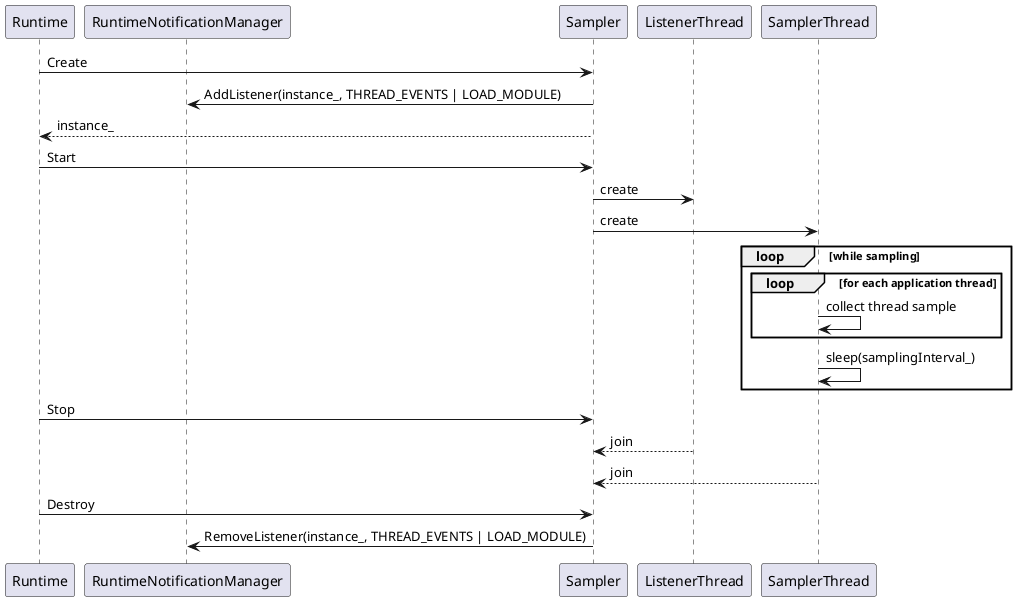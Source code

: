 ' Copyright (c) 2024 Huawei Device Co., Ltd.
' Licensed under the Apache License, Version 2.0 (the "License");
' you may not use this file except in compliance with the License.
' You may obtain a copy of the License at
'
' http://www.apache.org/licenses/LICENSE-2.0
'
' Unless required by applicable law or agreed to in writing, software
' distributed under the License is distributed on an "AS IS" BASIS,
' WITHOUT WARRANTIES OR CONDITIONS OF ANY KIND, either express or implied.
' See the License for the specific language governing permissions and
' limitations under the License.

@startuml

participant Runtime
participant RuntimeNotificationManager
participant Sampler
participant ListenerThread
participant SamplerThread

Runtime -> Sampler: Create

Sampler -> RuntimeNotificationManager: AddListener(instance_, THREAD_EVENTS | LOAD_MODULE)
Sampler --> Runtime: instance_

Runtime -> Sampler: Start

Sampler -> ListenerThread: create
Sampler -> SamplerThread: create

loop while sampling
    loop for each application thread
        SamplerThread -> SamplerThread: collect thread sample
    end
    SamplerThread -> SamplerThread: sleep(samplingInterval_)
end

Runtime -> Sampler: Stop

Sampler <-- ListenerThread: join
Sampler <-- SamplerThread: join

Runtime -> Sampler: Destroy

Sampler -> RuntimeNotificationManager: RemoveListener(instance_, THREAD_EVENTS | LOAD_MODULE)

@enduml
